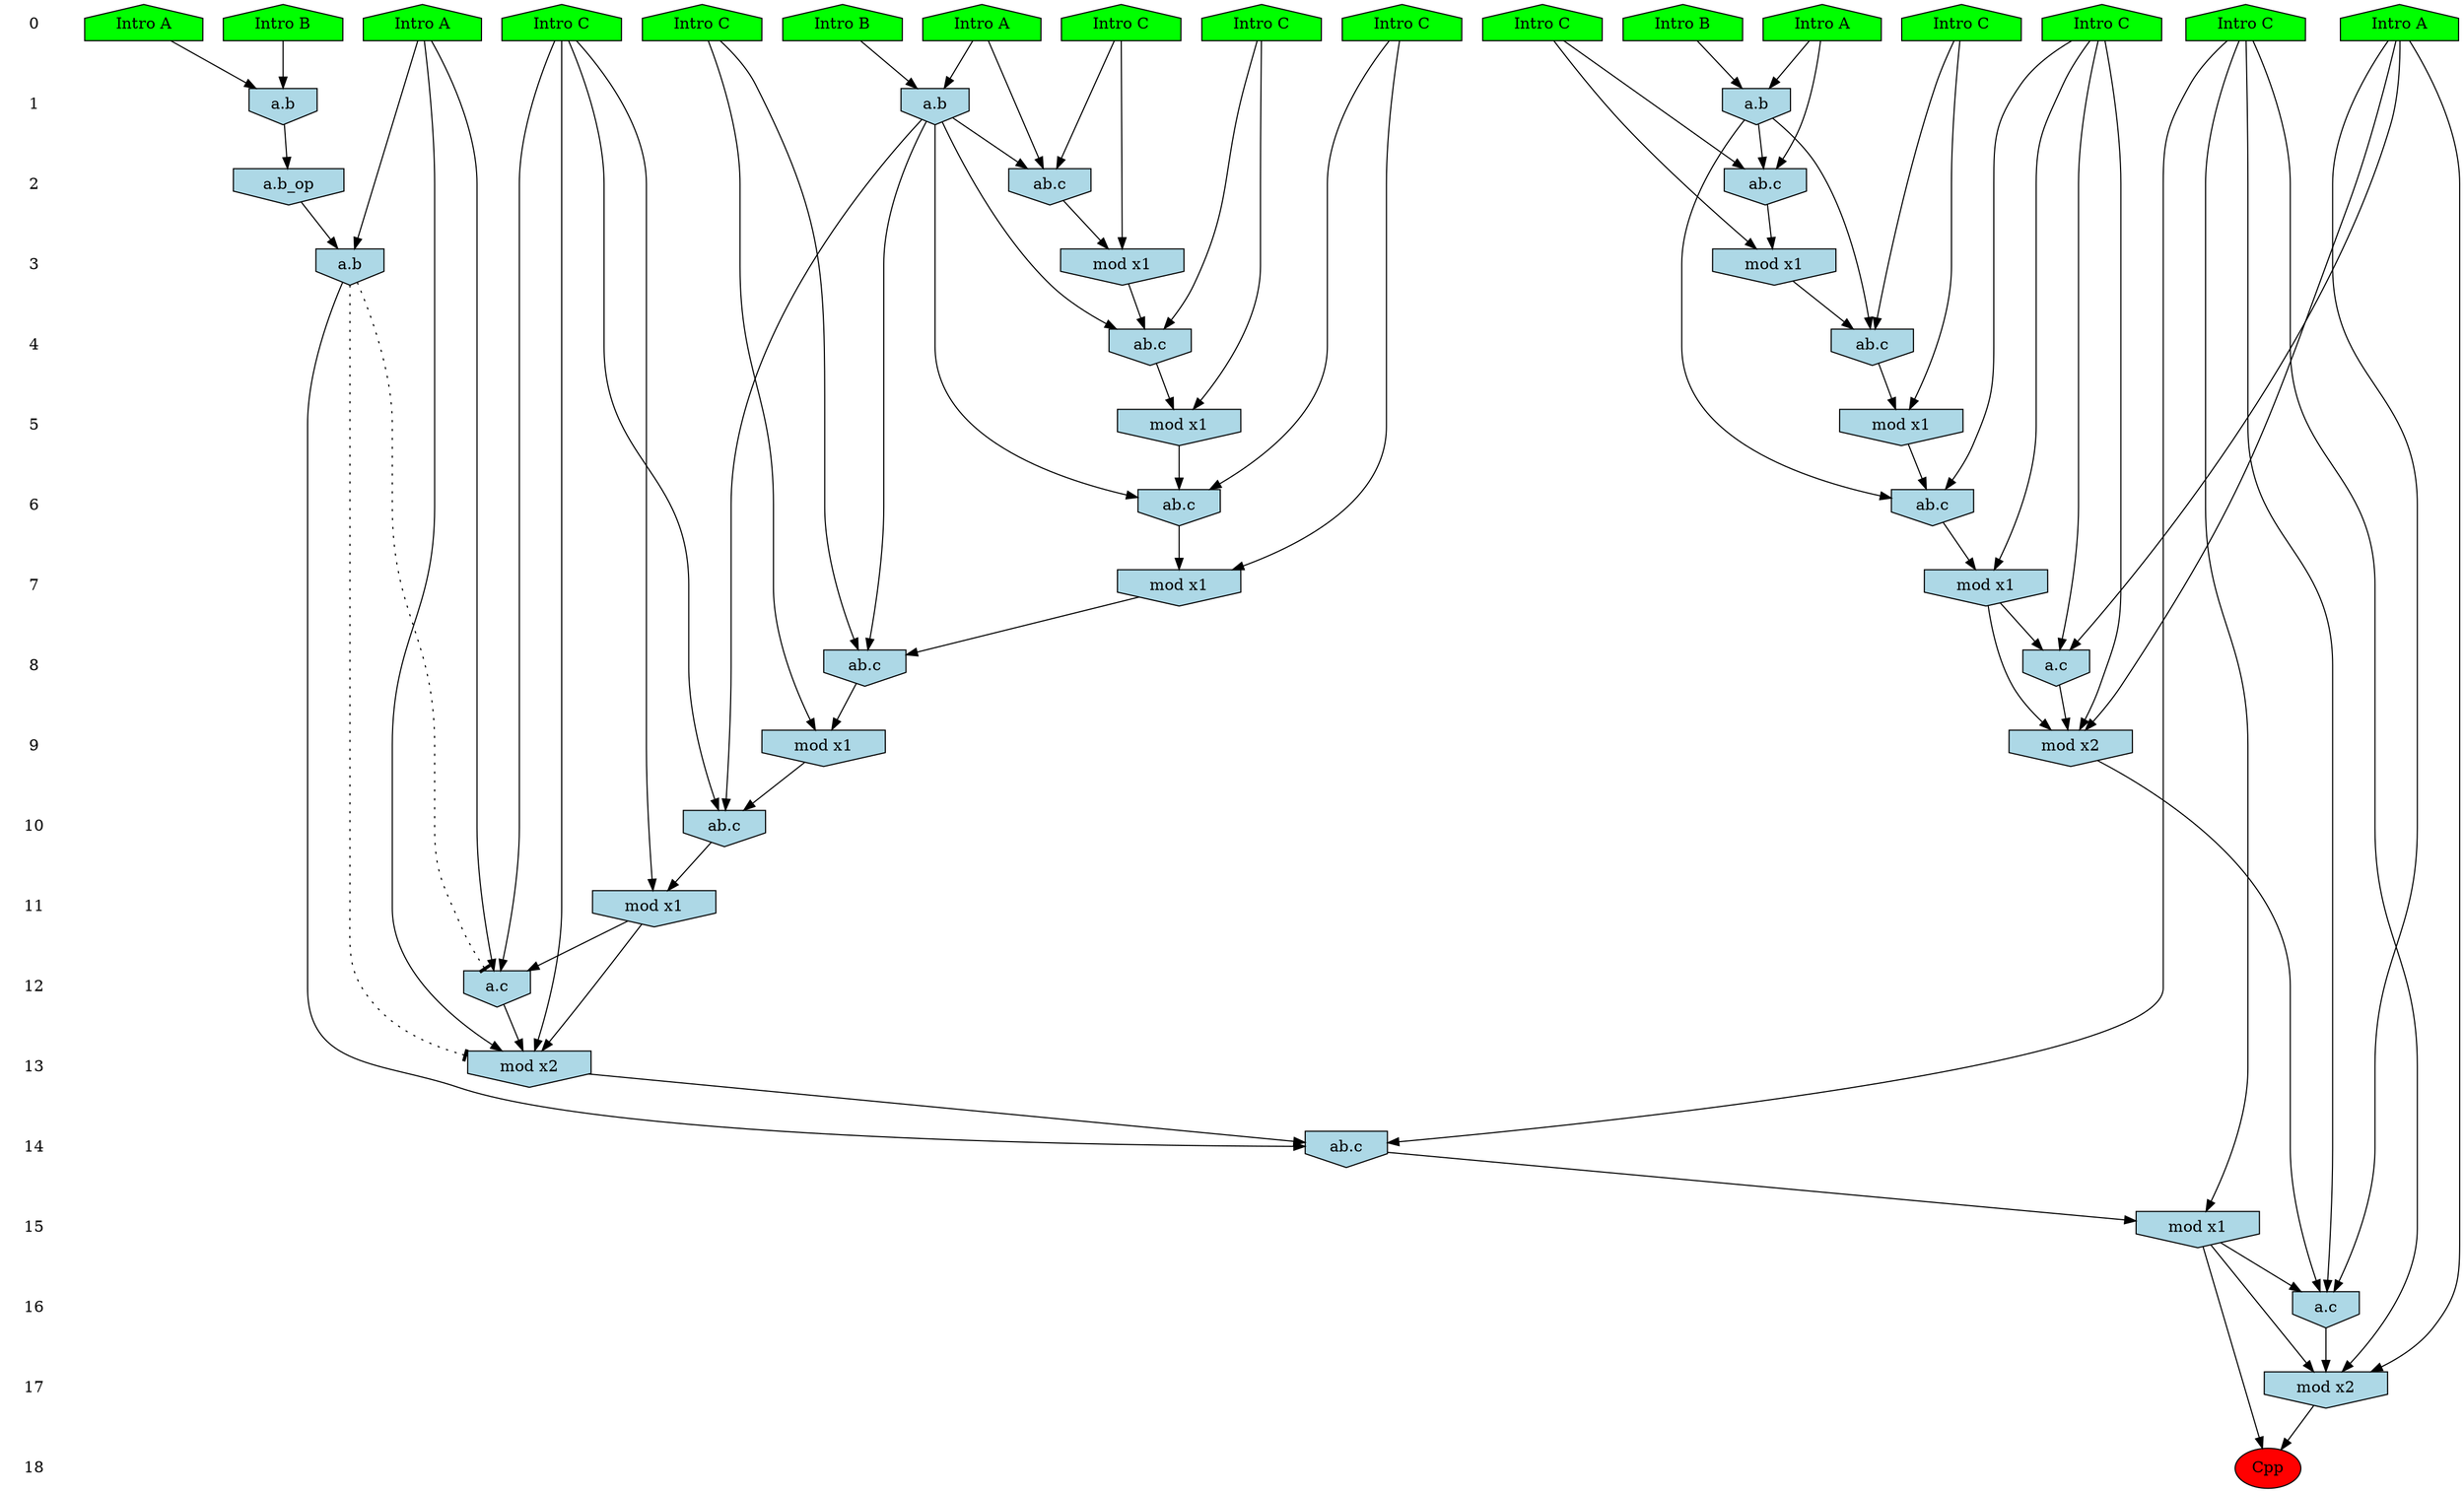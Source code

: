/* Compression of 1 causal flows obtained in average at 1.741258E+01 t.u */
/* Compressed causal flows were: [3072] */
digraph G{
 ranksep=.5 ; 
{ rank = same ; "0" [shape=plaintext] ; node_1 [label ="Intro B", shape=house, style=filled, fillcolor=green] ;
node_2 [label ="Intro A", shape=house, style=filled, fillcolor=green] ;
node_3 [label ="Intro A", shape=house, style=filled, fillcolor=green] ;
node_4 [label ="Intro A", shape=house, style=filled, fillcolor=green] ;
node_5 [label ="Intro A", shape=house, style=filled, fillcolor=green] ;
node_6 [label ="Intro A", shape=house, style=filled, fillcolor=green] ;
node_7 [label ="Intro B", shape=house, style=filled, fillcolor=green] ;
node_8 [label ="Intro B", shape=house, style=filled, fillcolor=green] ;
node_9 [label ="Intro C", shape=house, style=filled, fillcolor=green] ;
node_10 [label ="Intro C", shape=house, style=filled, fillcolor=green] ;
node_11 [label ="Intro C", shape=house, style=filled, fillcolor=green] ;
node_12 [label ="Intro C", shape=house, style=filled, fillcolor=green] ;
node_13 [label ="Intro C", shape=house, style=filled, fillcolor=green] ;
node_14 [label ="Intro C", shape=house, style=filled, fillcolor=green] ;
node_15 [label ="Intro C", shape=house, style=filled, fillcolor=green] ;
node_16 [label ="Intro C", shape=house, style=filled, fillcolor=green] ;
node_17 [label ="Intro C", shape=house, style=filled, fillcolor=green] ;
}
{ rank = same ; "1" [shape=plaintext] ; node_18 [label="a.b", shape=invhouse, style=filled, fillcolor = lightblue] ;
node_19 [label="a.b", shape=invhouse, style=filled, fillcolor = lightblue] ;
node_31 [label="a.b", shape=invhouse, style=filled, fillcolor = lightblue] ;
}
{ rank = same ; "2" [shape=plaintext] ; node_20 [label="ab.c", shape=invhouse, style=filled, fillcolor = lightblue] ;
node_23 [label="ab.c", shape=invhouse, style=filled, fillcolor = lightblue] ;
node_38 [label="a.b_op", shape=invhouse, style=filled, fillcolor = lightblue] ;
}
{ rank = same ; "3" [shape=plaintext] ; node_21 [label="mod x1", shape=invhouse, style=filled, fillcolor = lightblue] ;
node_25 [label="mod x1", shape=invhouse, style=filled, fillcolor = lightblue] ;
node_42 [label="a.b", shape=invhouse, style=filled, fillcolor = lightblue] ;
}
{ rank = same ; "4" [shape=plaintext] ; node_22 [label="ab.c", shape=invhouse, style=filled, fillcolor = lightblue] ;
node_26 [label="ab.c", shape=invhouse, style=filled, fillcolor = lightblue] ;
}
{ rank = same ; "5" [shape=plaintext] ; node_24 [label="mod x1", shape=invhouse, style=filled, fillcolor = lightblue] ;
node_27 [label="mod x1", shape=invhouse, style=filled, fillcolor = lightblue] ;
}
{ rank = same ; "6" [shape=plaintext] ; node_28 [label="ab.c", shape=invhouse, style=filled, fillcolor = lightblue] ;
node_29 [label="ab.c", shape=invhouse, style=filled, fillcolor = lightblue] ;
}
{ rank = same ; "7" [shape=plaintext] ; node_30 [label="mod x1", shape=invhouse, style=filled, fillcolor = lightblue] ;
node_32 [label="mod x1", shape=invhouse, style=filled, fillcolor = lightblue] ;
}
{ rank = same ; "8" [shape=plaintext] ; node_33 [label="ab.c", shape=invhouse, style=filled, fillcolor = lightblue] ;
node_35 [label="a.c", shape=invhouse, style=filled, fillcolor = lightblue] ;
}
{ rank = same ; "9" [shape=plaintext] ; node_34 [label="mod x1", shape=invhouse, style=filled, fillcolor = lightblue] ;
node_40 [label="mod x2", shape=invhouse, style=filled, fillcolor = lightblue] ;
}
{ rank = same ; "10" [shape=plaintext] ; node_36 [label="ab.c", shape=invhouse, style=filled, fillcolor = lightblue] ;
}
{ rank = same ; "11" [shape=plaintext] ; node_37 [label="mod x1", shape=invhouse, style=filled, fillcolor = lightblue] ;
}
{ rank = same ; "12" [shape=plaintext] ; node_39 [label="a.c", shape=invhouse, style=filled, fillcolor = lightblue] ;
}
{ rank = same ; "13" [shape=plaintext] ; node_41 [label="mod x2", shape=invhouse, style=filled, fillcolor = lightblue] ;
}
{ rank = same ; "14" [shape=plaintext] ; node_43 [label="ab.c", shape=invhouse, style=filled, fillcolor = lightblue] ;
}
{ rank = same ; "15" [shape=plaintext] ; node_44 [label="mod x1", shape=invhouse, style=filled, fillcolor = lightblue] ;
}
{ rank = same ; "16" [shape=plaintext] ; node_45 [label="a.c", shape=invhouse, style=filled, fillcolor = lightblue] ;
}
{ rank = same ; "17" [shape=plaintext] ; node_46 [label="mod x2", shape=invhouse, style=filled, fillcolor = lightblue] ;
}
{ rank = same ; "18" [shape=plaintext] ; node_47 [label ="Cpp", style=filled, fillcolor=red] ;
}
"0" -> "1" [style="invis"]; 
"1" -> "2" [style="invis"]; 
"2" -> "3" [style="invis"]; 
"3" -> "4" [style="invis"]; 
"4" -> "5" [style="invis"]; 
"5" -> "6" [style="invis"]; 
"6" -> "7" [style="invis"]; 
"7" -> "8" [style="invis"]; 
"8" -> "9" [style="invis"]; 
"9" -> "10" [style="invis"]; 
"10" -> "11" [style="invis"]; 
"11" -> "12" [style="invis"]; 
"12" -> "13" [style="invis"]; 
"13" -> "14" [style="invis"]; 
"14" -> "15" [style="invis"]; 
"15" -> "16" [style="invis"]; 
"16" -> "17" [style="invis"]; 
"17" -> "18" [style="invis"]; 
node_5 -> node_18
node_7 -> node_18
node_1 -> node_19
node_3 -> node_19
node_3 -> node_20
node_11 -> node_20
node_19 -> node_20
node_11 -> node_21
node_20 -> node_21
node_16 -> node_22
node_19 -> node_22
node_21 -> node_22
node_5 -> node_23
node_10 -> node_23
node_18 -> node_23
node_16 -> node_24
node_22 -> node_24
node_10 -> node_25
node_23 -> node_25
node_14 -> node_26
node_18 -> node_26
node_25 -> node_26
node_14 -> node_27
node_26 -> node_27
node_9 -> node_28
node_19 -> node_28
node_24 -> node_28
node_12 -> node_29
node_18 -> node_29
node_27 -> node_29
node_9 -> node_30
node_28 -> node_30
node_4 -> node_31
node_8 -> node_31
node_12 -> node_32
node_29 -> node_32
node_15 -> node_33
node_18 -> node_33
node_32 -> node_33
node_15 -> node_34
node_33 -> node_34
node_2 -> node_35
node_9 -> node_35
node_30 -> node_35
node_17 -> node_36
node_18 -> node_36
node_34 -> node_36
node_17 -> node_37
node_36 -> node_37
node_31 -> node_38
node_6 -> node_39
node_17 -> node_39
node_37 -> node_39
node_2 -> node_40
node_9 -> node_40
node_30 -> node_40
node_35 -> node_40
node_6 -> node_41
node_17 -> node_41
node_37 -> node_41
node_39 -> node_41
node_6 -> node_42
node_38 -> node_42
node_13 -> node_43
node_41 -> node_43
node_42 -> node_43
node_13 -> node_44
node_43 -> node_44
node_2 -> node_45
node_13 -> node_45
node_40 -> node_45
node_44 -> node_45
node_2 -> node_46
node_13 -> node_46
node_44 -> node_46
node_45 -> node_46
node_44 -> node_47
node_46 -> node_47
node_42 -> node_41 [style=dotted, arrowhead = tee] 
node_42 -> node_39 [style=dotted, arrowhead = tee] 
}
/*
 Dot generation time: 0.000206
*/